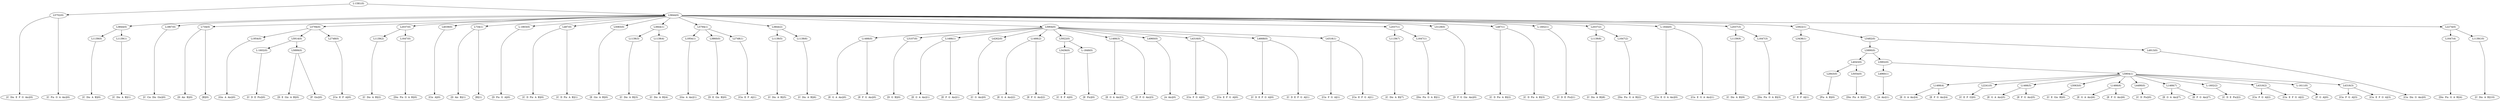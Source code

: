 digraph sample{
"L5752(0)"->"[C  Dis  E  F  G  Ais](0)"
"L5752(0)"->"[C  Fis  G  A  Ais](0)"
"L1139(0)"->"[C  Dis  A  B](0)"
"L1139(1)"->"[C  Dis  A  B](1)"
"L3844(0)"->"L1139(0)"
"L3844(0)"->"L1139(1)"
"L1867(0)"->"[C  Cis  Dis  Gis](0)"
"L734(0)"->"[D  Ais  B](0)"
"L734(0)"->"[B](0)"
"L1954(0)"->"[Gis  A  Ais](0)"
"L-1602(0)"->"[C  D  E  Fis](0)"
"L5899(0)"->"[D  E  Gis  A  B](0)"
"L5899(0)"->"[F  Gis](0)"
"L5914(0)"->"L-1602(0)"
"L5914(0)"->"L5899(0)"
"L2748(0)"->"[Cis  E  F  A](0)"
"L5794(0)"->"L1954(0)"
"L5794(0)"->"L5914(0)"
"L5794(0)"->"L2748(0)"
"L1139(2)"->"[C  Dis  A  B](2)"
"L1647(0)"->"[Dis  Fis  G  A  B](0)"
"L2037(0)"->"L1139(2)"
"L2037(0)"->"L1647(0)"
"L4039(0)"->"[Cis  A](0)"
"L734(1)"->"[D  Ais  B](1)"
"L734(1)"->"[B](1)"
"L-1803(0)"->"[D  Fis  G  A](0)"
"L487(0)"->"[C  D  Fis  A  B](0)"
"L487(0)"->"[C  D  Fis  A  B](1)"
"L5083(0)"->"[E  Gis  A  B](0)"
"L1139(3)"->"[C  Dis  A  B](3)"
"L1139(4)"->"[C  Dis  A  B](4)"
"L3844(1)"->"L1139(3)"
"L3844(1)"->"L1139(4)"
"L1954(1)"->"[Gis  A  Ais](1)"
"L3860(0)"->"[D  E  Gis  B](0)"
"L2748(1)"->"[Cis  E  F  A](1)"
"L5794(1)"->"L1954(1)"
"L5794(1)"->"L3860(0)"
"L5794(1)"->"L2748(1)"
"L1139(5)"->"[C  Dis  A  B](5)"
"L1139(6)"->"[C  Dis  A  B](6)"
"L3844(2)"->"L1139(5)"
"L3844(2)"->"L1139(6)"
"L1466(0)"->"[E  G  A  Ais](0)"
"L1466(0)"->"[E  F  G  Ais](0)"
"L3107(0)"->"[D  G  B](0)"
"L1466(1)"->"[E  G  A  Ais](1)"
"L1466(1)"->"[E  F  G  Ais](1)"
"L4262(0)"->"[C  G  Ais](0)"
"L1466(2)"->"[E  G  A  Ais](2)"
"L1466(2)"->"[E  F  G  Ais](2)"
"L3436(0)"->"[C  E  F  A](0)"
"L-1849(0)"->"[E  Fis](0)"
"L5922(0)"->"L3436(0)"
"L5922(0)"->"L-1849(0)"
"L1466(3)"->"[E  G  A  Ais](3)"
"L1466(3)"->"[E  F  G  Ais](3)"
"L4960(0)"->"[A  Ais](0)"
"L4316(0)"->"[Cis  F  G  A](0)"
"L4316(0)"->"[Cis  E  F  G  A](0)"
"L4668(0)"->"[C  D  E  F  G  A](0)"
"L4668(0)"->"[C  D  E  F  G  A](1)"
"L4316(1)"->"[Cis  F  G  A](1)"
"L4316(1)"->"[Cis  E  F  G  A](1)"
"L5904(0)"->"L1466(0)"
"L5904(0)"->"L3107(0)"
"L5904(0)"->"L1466(1)"
"L5904(0)"->"L4262(0)"
"L5904(0)"->"L1466(2)"
"L5904(0)"->"L5922(0)"
"L5904(0)"->"L1466(3)"
"L5904(0)"->"L4960(0)"
"L5904(0)"->"L4316(0)"
"L5904(0)"->"L4668(0)"
"L5904(0)"->"L4316(1)"
"L1139(7)"->"[C  Dis  A  B](7)"
"L1647(1)"->"[Dis  Fis  G  A  B](1)"
"L2037(1)"->"L1139(7)"
"L2037(1)"->"L1647(1)"
"L5129(0)"->"[D  F  G  Gis  Ais](0)"
"L487(1)"->"[C  D  Fis  A  B](2)"
"L487(1)"->"[C  D  Fis  A  B](3)"
"L-1602(1)"->"[C  D  E  Fis](1)"
"L1139(8)"->"[C  Dis  A  B](8)"
"L1647(2)"->"[Dis  Fis  G  A  B](2)"
"L2037(2)"->"L1139(8)"
"L2037(2)"->"L1647(2)"
"L-1644(0)"->"[Cis  E  G  A  Ais](0)"
"L-1644(0)"->"[Cis  E  G  A  Ais](1)"
"L1139(9)"->"[C  Dis  A  B](9)"
"L1647(3)"->"[Dis  Fis  G  A  B](3)"
"L2037(3)"->"L1139(9)"
"L2037(3)"->"L1647(3)"
"L3436(1)"->"[C  E  F  A](1)"
"L2843(0)"->"[Fis  A  B](0)"
"L5054(0)"->"[Dis  Fis  A  B](0)"
"L4043(0)"->"L2843(0)"
"L4043(0)"->"L5054(0)"
"L4960(1)"->"[A  Ais](1)"
"L1466(4)"->"[E  G  A  Ais](4)"
"L1466(4)"->"[E  F  G  Ais](4)"
"L2241(0)"->"[C  E  F  G](0)"
"L1466(5)"->"[E  G  A  Ais](5)"
"L1466(5)"->"[E  F  G  Ais](5)"
"L5063(0)"->"[C  E  Gis  B](0)"
"L1466(6)"->"[E  G  A  Ais](6)"
"L1466(6)"->"[E  F  G  Ais](6)"
"L4490(0)"->"[C  D  Fis](0)"
"L1466(7)"->"[E  G  A  Ais](7)"
"L1466(7)"->"[E  F  G  Ais](7)"
"L-1602(2)"->"[C  D  E  Fis](2)"
"L4316(2)"->"[Cis  F  G  A](2)"
"L4316(2)"->"[Cis  E  F  G  A](2)"
"L-1611(0)"->"[F  G  A](0)"
"L4316(3)"->"[Cis  F  G  A](3)"
"L4316(3)"->"[Cis  E  F  G  A](3)"
"L5904(1)"->"L1466(4)"
"L5904(1)"->"L2241(0)"
"L5904(1)"->"L1466(5)"
"L5904(1)"->"L5063(0)"
"L5904(1)"->"L1466(6)"
"L5904(1)"->"L4490(0)"
"L5904(1)"->"L1466(7)"
"L5904(1)"->"L-1602(2)"
"L5904(1)"->"L4316(2)"
"L5904(1)"->"L-1611(0)"
"L5904(1)"->"L4316(3)"
"L5902(0)"->"L4960(1)"
"L5902(0)"->"L5904(1)"
"L5890(0)"->"L4043(0)"
"L5890(0)"->"L5902(0)"
"L4913(0)"->"[Cis  Dis  G  Ais](0)"
"L5482(0)"->"L5890(0)"
"L5482(0)"->"L4913(0)"
"L5922(1)"->"L3436(1)"
"L5922(1)"->"L5482(0)"
"L1647(4)"->"[Dis  Fis  G  A  B](4)"
"L1139(10)"->"[C  Dis  A  B](10)"
"L2274(0)"->"L1647(4)"
"L2274(0)"->"L1139(10)"
"L5844(0)"->"L3844(0)"
"L5844(0)"->"L1867(0)"
"L5844(0)"->"L734(0)"
"L5844(0)"->"L5794(0)"
"L5844(0)"->"L2037(0)"
"L5844(0)"->"L4039(0)"
"L5844(0)"->"L734(1)"
"L5844(0)"->"L-1803(0)"
"L5844(0)"->"L487(0)"
"L5844(0)"->"L5083(0)"
"L5844(0)"->"L3844(1)"
"L5844(0)"->"L5794(1)"
"L5844(0)"->"L3844(2)"
"L5844(0)"->"L5904(0)"
"L5844(0)"->"L2037(1)"
"L5844(0)"->"L5129(0)"
"L5844(0)"->"L487(1)"
"L5844(0)"->"L-1602(1)"
"L5844(0)"->"L2037(2)"
"L5844(0)"->"L-1644(0)"
"L5844(0)"->"L2037(3)"
"L5844(0)"->"L5922(1)"
"L5844(0)"->"L2274(0)"
"L-1581(0)"->"L5752(0)"
"L-1581(0)"->"L5844(0)"
{rank = min; "L-1581(0)"}
{rank = same; "L5752(0)"; "L5844(0)";}
{rank = same; "L3844(0)"; "L1867(0)"; "L734(0)"; "L5794(0)"; "L2037(0)"; "L4039(0)"; "L734(1)"; "L-1803(0)"; "L487(0)"; "L5083(0)"; "L3844(1)"; "L5794(1)"; "L3844(2)"; "L5904(0)"; "L2037(1)"; "L5129(0)"; "L487(1)"; "L-1602(1)"; "L2037(2)"; "L-1644(0)"; "L2037(3)"; "L5922(1)"; "L2274(0)";}
{rank = same; "L1139(0)"; "L1139(1)"; "L1954(0)"; "L5914(0)"; "L2748(0)"; "L1139(2)"; "L1647(0)"; "L1139(3)"; "L1139(4)"; "L1954(1)"; "L3860(0)"; "L2748(1)"; "L1139(5)"; "L1139(6)"; "L1466(0)"; "L3107(0)"; "L1466(1)"; "L4262(0)"; "L1466(2)"; "L5922(0)"; "L1466(3)"; "L4960(0)"; "L4316(0)"; "L4668(0)"; "L4316(1)"; "L1139(7)"; "L1647(1)"; "L1139(8)"; "L1647(2)"; "L1139(9)"; "L1647(3)"; "L3436(1)"; "L5482(0)"; "L1647(4)"; "L1139(10)";}
{rank = same; "L-1602(0)"; "L5899(0)"; "L3436(0)"; "L-1849(0)"; "L5890(0)"; "L4913(0)";}
{rank = same; "L4043(0)"; "L5902(0)";}
{rank = same; "L2843(0)"; "L5054(0)"; "L4960(1)"; "L5904(1)";}
{rank = same; "L1466(4)"; "L2241(0)"; "L1466(5)"; "L5063(0)"; "L1466(6)"; "L4490(0)"; "L1466(7)"; "L-1602(2)"; "L4316(2)"; "L-1611(0)"; "L4316(3)";}
{rank = max; "[A  Ais](0)"; "[A  Ais](1)"; "[B](0)"; "[B](1)"; "[C  Cis  Dis  Gis](0)"; "[C  D  E  F  G  A](0)"; "[C  D  E  F  G  A](1)"; "[C  D  E  Fis](0)"; "[C  D  E  Fis](1)"; "[C  D  E  Fis](2)"; "[C  D  Fis  A  B](0)"; "[C  D  Fis  A  B](1)"; "[C  D  Fis  A  B](2)"; "[C  D  Fis  A  B](3)"; "[C  D  Fis](0)"; "[C  Dis  A  B](0)"; "[C  Dis  A  B](1)"; "[C  Dis  A  B](10)"; "[C  Dis  A  B](2)"; "[C  Dis  A  B](3)"; "[C  Dis  A  B](4)"; "[C  Dis  A  B](5)"; "[C  Dis  A  B](6)"; "[C  Dis  A  B](7)"; "[C  Dis  A  B](8)"; "[C  Dis  A  B](9)"; "[C  Dis  E  F  G  Ais](0)"; "[C  E  F  A](0)"; "[C  E  F  A](1)"; "[C  E  F  G](0)"; "[C  E  Gis  B](0)"; "[C  Fis  G  A  Ais](0)"; "[C  G  Ais](0)"; "[Cis  A](0)"; "[Cis  Dis  G  Ais](0)"; "[Cis  E  F  A](0)"; "[Cis  E  F  A](1)"; "[Cis  E  F  G  A](0)"; "[Cis  E  F  G  A](1)"; "[Cis  E  F  G  A](2)"; "[Cis  E  F  G  A](3)"; "[Cis  E  G  A  Ais](0)"; "[Cis  E  G  A  Ais](1)"; "[Cis  F  G  A](0)"; "[Cis  F  G  A](1)"; "[Cis  F  G  A](2)"; "[Cis  F  G  A](3)"; "[D  Ais  B](0)"; "[D  Ais  B](1)"; "[D  E  Gis  A  B](0)"; "[D  E  Gis  B](0)"; "[D  F  G  Gis  Ais](0)"; "[D  Fis  G  A](0)"; "[D  G  B](0)"; "[Dis  Fis  A  B](0)"; "[Dis  Fis  G  A  B](0)"; "[Dis  Fis  G  A  B](1)"; "[Dis  Fis  G  A  B](2)"; "[Dis  Fis  G  A  B](3)"; "[Dis  Fis  G  A  B](4)"; "[E  F  G  Ais](0)"; "[E  F  G  Ais](1)"; "[E  F  G  Ais](2)"; "[E  F  G  Ais](3)"; "[E  F  G  Ais](4)"; "[E  F  G  Ais](5)"; "[E  F  G  Ais](6)"; "[E  F  G  Ais](7)"; "[E  Fis](0)"; "[E  G  A  Ais](0)"; "[E  G  A  Ais](1)"; "[E  G  A  Ais](2)"; "[E  G  A  Ais](3)"; "[E  G  A  Ais](4)"; "[E  G  A  Ais](5)"; "[E  G  A  Ais](6)"; "[E  G  A  Ais](7)"; "[E  Gis  A  B](0)"; "[F  G  A](0)"; "[F  Gis](0)"; "[Fis  A  B](0)"; "[Gis  A  Ais](0)"; "[Gis  A  Ais](1)";}
}